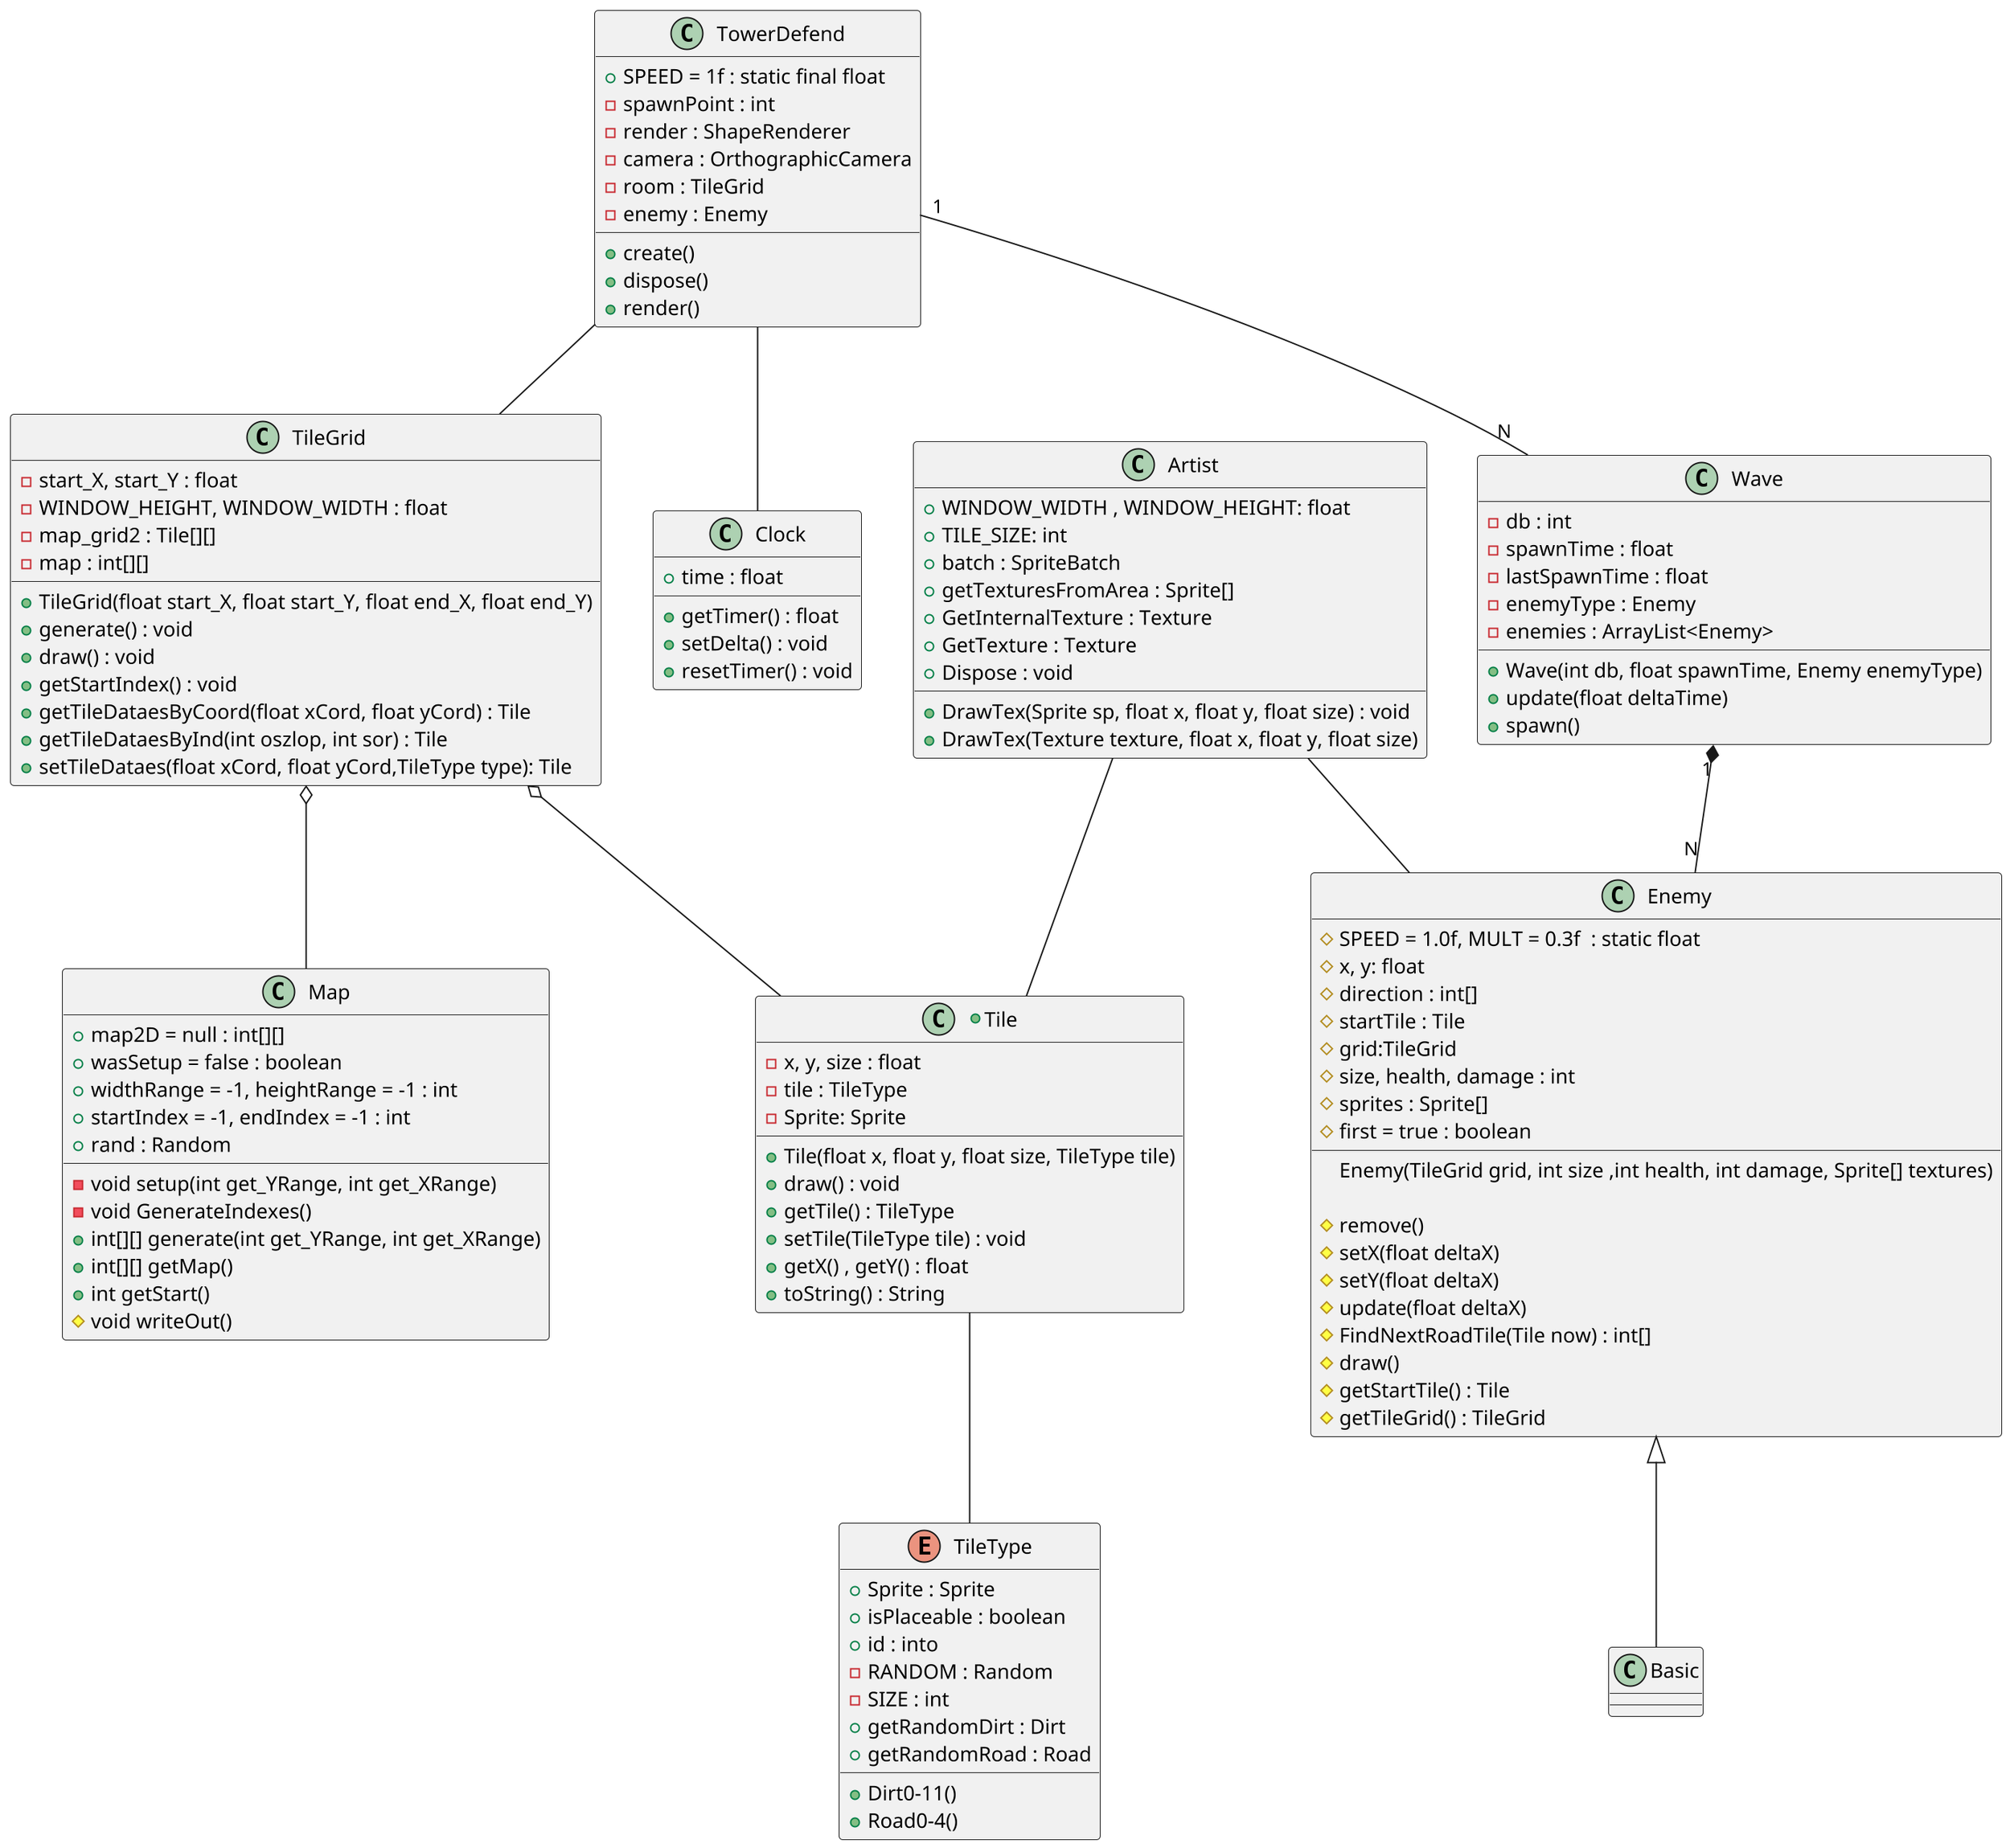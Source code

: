 @startuml
scale 2
enum TileType {
    +Sprite : Sprite
    +isPlaceable : boolean
    +id : into
    -RANDOM : Random
    -SIZE : int
    +getRandomDirt : Dirt
    +getRandomRoad : Road
    +Dirt0-11()
    +Road0-4()
}
+class Tile {
    -x, y, size : float
    -tile : TileType
    -Sprite: Sprite
    +Tile(float x, float y, float size, TileType tile)
    +draw() : void
    +getTile() : TileType 
    +setTile(TileType tile) : void
    +getX() , getY() : float
    +toString() : String
}
class TowerDefend {
	+SPEED = 1f : static final float 
	-spawnPoint : int
	-render : ShapeRenderer
    -camera : OrthographicCamera
	-room : TileGrid
	-enemy : Enemy
	+create()	
	+dispose()
	+render()
}
class Enemy {
    #SPEED = 1.0f, MULT = 0.3f  : static float
    #x, y: float
    #direction : int[]
    #startTile : Tile
    #grid:TileGrid
    #size, health, damage : int                     
    #sprites : Sprite[]
    #first = true : boolean
    Enemy(TileGrid grid, int size ,int health, int damage, Sprite[] textures)
    
    #remove()
    #setX(float deltaX)
    #setY(float deltaX)
    #update(float deltaX)
    #FindNextRoadTile(Tile now) : int[]
    #draw()
    #getStartTile() : Tile
    #getTileGrid() : TileGrid
}
class Basic
class Wave {
    -db : int
    -spawnTime : float
    -lastSpawnTime : float
    -enemyType : Enemy
    -enemies : ArrayList<Enemy>

    +Wave(int db, float spawnTime, Enemy enemyType)
    +update(float deltaTime)
    +spawn()
}

class Map {
    +map2D = null : int[][]
    +wasSetup = false : boolean
    +widthRange = -1, heightRange = -1 : int
    +startIndex = -1, endIndex = -1 : int
    +rand : Random 

    -void setup(int get_YRange, int get_XRange)
    -void GenerateIndexes()
    +int[][] generate(int get_YRange, int get_XRange)
    +int[][] getMap()
    +int getStart()
    #void writeOut()
}

class TileGrid{
    -start_X, start_Y : float
    -WINDOW_HEIGHT, WINDOW_WIDTH : float
    -map_grid2 : Tile[][]
    -map : int[][]
    +TileGrid(float start_X, float start_Y, float end_X, float end_Y)
    +generate() : void
    +draw() : void
    +getStartIndex() : void 
    +getTileDataesByCoord(float xCord, float yCord) : Tile
    +getTileDataesByInd(int oszlop, int sor) : Tile
    +setTileDataes(float xCord, float yCord,TileType type): Tile
}

class Artist{
    +WINDOW_WIDTH , WINDOW_HEIGHT: float
    +TILE_SIZE: int
    +batch : SpriteBatch
    +DrawTex(Sprite sp, float x, float y, float size) : void
    +DrawTex(Texture texture, float x, float y, float size)
    +getTexturesFromArea : Sprite[]
    +GetInternalTexture : Texture
    +GetTexture : Texture
    +Dispose : void
}

class Clock{
    +time : float
    +getTimer() : float
    +setDelta() : void
    +resetTimer() : void
}

TowerDefend "1" -- "N" Wave
TowerDefend -- Clock
TowerDefend -- TileGrid 
TileGrid o-- Map
TileGrid o-- Tile
Tile -- TileType
Wave "1" *-- "N" Enemy
Enemy <|-- Basic
Artist -- Enemy
Artist -- Tile
@enduml